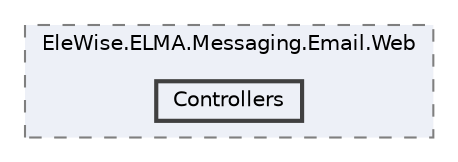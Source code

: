 digraph "Web/Modules/EleWise.ELMA.Messaging.Email.Web/Controllers"
{
 // LATEX_PDF_SIZE
  bgcolor="transparent";
  edge [fontname=Helvetica,fontsize=10,labelfontname=Helvetica,labelfontsize=10];
  node [fontname=Helvetica,fontsize=10,shape=box,height=0.2,width=0.4];
  compound=true
  subgraph clusterdir_f96aa2227a4f94e804ace6db4dcd7b1f {
    graph [ bgcolor="#edf0f7", pencolor="grey50", label="EleWise.ELMA.Messaging.Email.Web", fontname=Helvetica,fontsize=10 style="filled,dashed", URL="dir_f96aa2227a4f94e804ace6db4dcd7b1f.html",tooltip=""]
  dir_c9ee9211e20b2bc14d24961ebe39ed4d [label="Controllers", fillcolor="#edf0f7", color="grey25", style="filled,bold", URL="dir_c9ee9211e20b2bc14d24961ebe39ed4d.html",tooltip=""];
  }
}
